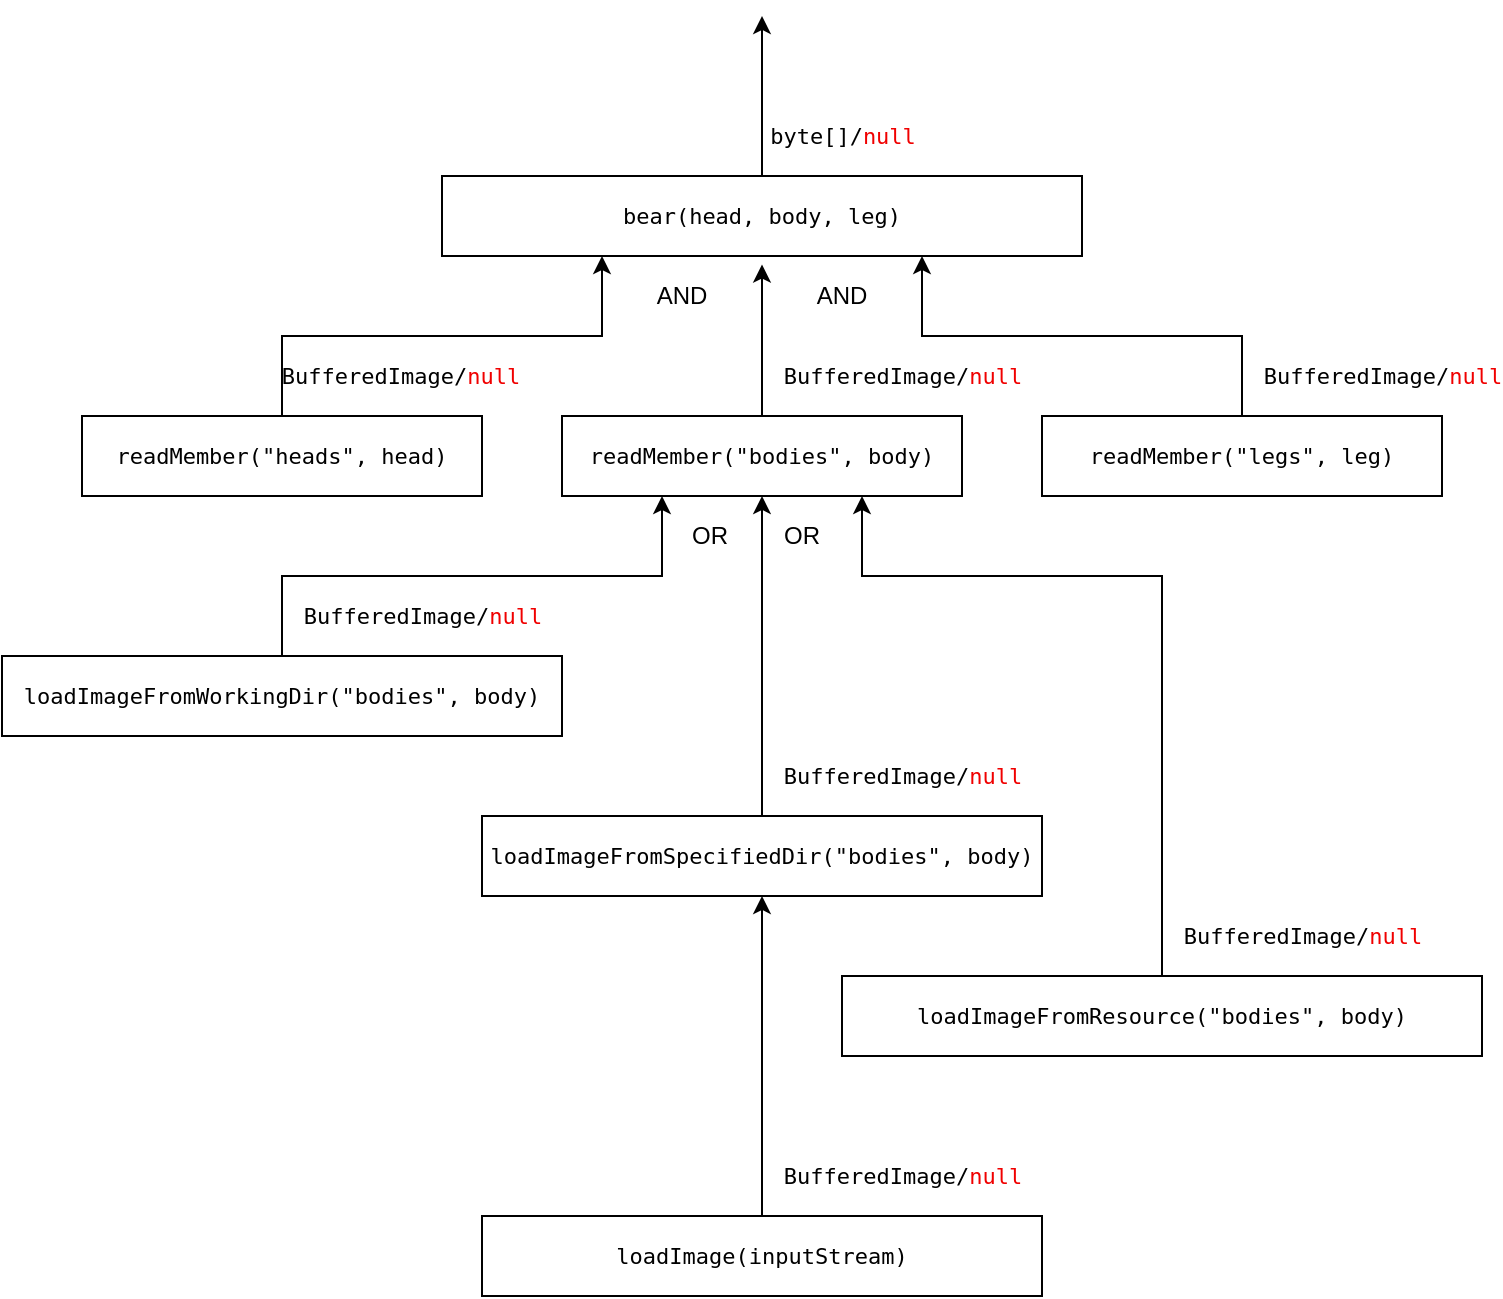 <mxfile version="22.1.2" type="device">
  <diagram name="Page-1" id="iJf9FKaNLNnPXfkKHJVF">
    <mxGraphModel dx="1173" dy="899" grid="1" gridSize="10" guides="1" tooltips="1" connect="1" arrows="1" fold="1" page="1" pageScale="1" pageWidth="827" pageHeight="1169" math="0" shadow="0">
      <root>
        <mxCell id="0" />
        <mxCell id="1" parent="0" />
        <mxCell id="6eo2FJEWSkk9vw6bgrm8-1" value="&lt;pre&gt;&lt;font style=&quot;font-size: 11px;&quot;&gt;bear(head, body, leg)&lt;/font&gt;&lt;/pre&gt;" style="rounded=0;whiteSpace=wrap;html=1;" parent="1" vertex="1">
          <mxGeometry x="240" y="120" width="320" height="40" as="geometry" />
        </mxCell>
        <mxCell id="6eo2FJEWSkk9vw6bgrm8-10" style="edgeStyle=orthogonalEdgeStyle;rounded=0;orthogonalLoop=1;jettySize=auto;html=1;exitX=0.5;exitY=0;exitDx=0;exitDy=0;entryX=0.25;entryY=1;entryDx=0;entryDy=0;" parent="1" source="6eo2FJEWSkk9vw6bgrm8-5" target="6eo2FJEWSkk9vw6bgrm8-1" edge="1">
          <mxGeometry relative="1" as="geometry" />
        </mxCell>
        <mxCell id="6eo2FJEWSkk9vw6bgrm8-11" value="&lt;pre&gt;BufferedImage/&lt;font color=&quot;#f00000&quot;&gt;null&lt;/font&gt;&lt;/pre&gt;" style="edgeLabel;html=1;align=center;verticalAlign=middle;resizable=0;points=[];labelBackgroundColor=none;" parent="6eo2FJEWSkk9vw6bgrm8-10" vertex="1" connectable="0">
          <mxGeometry x="0.122" y="-1" relative="1" as="geometry">
            <mxPoint x="-36" y="19" as="offset" />
          </mxGeometry>
        </mxCell>
        <mxCell id="6eo2FJEWSkk9vw6bgrm8-5" value="&lt;pre&gt;&lt;font style=&quot;font-size: 11px;&quot;&gt;readMember(&quot;heads&quot;, head)&lt;/font&gt;&lt;/pre&gt;" style="rounded=0;whiteSpace=wrap;html=1;" parent="1" vertex="1">
          <mxGeometry x="60" y="240" width="200" height="40" as="geometry" />
        </mxCell>
        <mxCell id="6eo2FJEWSkk9vw6bgrm8-6" value="&lt;pre&gt;&lt;font style=&quot;font-size: 11px;&quot;&gt;readMember(&quot;bodies&quot;, body)&lt;/font&gt;&lt;/pre&gt;" style="rounded=0;whiteSpace=wrap;html=1;" parent="1" vertex="1">
          <mxGeometry x="300" y="240" width="200" height="40" as="geometry" />
        </mxCell>
        <mxCell id="6eo2FJEWSkk9vw6bgrm8-12" style="edgeStyle=orthogonalEdgeStyle;rounded=0;orthogonalLoop=1;jettySize=auto;html=1;exitX=0.5;exitY=0;exitDx=0;exitDy=0;entryX=0.75;entryY=1;entryDx=0;entryDy=0;" parent="1" source="6eo2FJEWSkk9vw6bgrm8-7" target="6eo2FJEWSkk9vw6bgrm8-1" edge="1">
          <mxGeometry relative="1" as="geometry" />
        </mxCell>
        <mxCell id="6eo2FJEWSkk9vw6bgrm8-13" value="&lt;pre style=&quot;&quot;&gt;&lt;pre&gt;BufferedImage/&lt;font color=&quot;#f00000&quot;&gt;null&lt;/font&gt;&lt;/pre&gt;&lt;/pre&gt;" style="edgeLabel;html=1;align=center;verticalAlign=middle;resizable=0;points=[];labelBackgroundColor=none;" parent="6eo2FJEWSkk9vw6bgrm8-12" vertex="1" connectable="0">
          <mxGeometry x="0.181" y="-3" relative="1" as="geometry">
            <mxPoint x="171" y="23" as="offset" />
          </mxGeometry>
        </mxCell>
        <mxCell id="6eo2FJEWSkk9vw6bgrm8-7" value="&lt;pre&gt;&lt;font style=&quot;font-size: 11px;&quot;&gt;readMember(&quot;legs&quot;, leg)&lt;/font&gt;&lt;/pre&gt;" style="rounded=0;whiteSpace=wrap;html=1;" parent="1" vertex="1">
          <mxGeometry x="540" y="240" width="200" height="40" as="geometry" />
        </mxCell>
        <mxCell id="6eo2FJEWSkk9vw6bgrm8-8" value="" style="endArrow=classic;html=1;rounded=0;exitX=0.5;exitY=0;exitDx=0;exitDy=0;" parent="1" source="6eo2FJEWSkk9vw6bgrm8-1" edge="1">
          <mxGeometry width="50" height="50" relative="1" as="geometry">
            <mxPoint x="630" y="220" as="sourcePoint" />
            <mxPoint x="400" y="40" as="targetPoint" />
          </mxGeometry>
        </mxCell>
        <mxCell id="6eo2FJEWSkk9vw6bgrm8-9" value="&lt;pre&gt;byte[]/&lt;font color=&quot;#f00000&quot;&gt;null&lt;/font&gt;&lt;/pre&gt;" style="edgeLabel;html=1;align=center;verticalAlign=middle;resizable=0;points=[];" parent="6eo2FJEWSkk9vw6bgrm8-8" vertex="1" connectable="0">
          <mxGeometry x="0.136" y="1" relative="1" as="geometry">
            <mxPoint x="41" y="25" as="offset" />
          </mxGeometry>
        </mxCell>
        <mxCell id="6eo2FJEWSkk9vw6bgrm8-14" style="edgeStyle=orthogonalEdgeStyle;rounded=0;orthogonalLoop=1;jettySize=auto;html=1;exitX=0.5;exitY=0;exitDx=0;exitDy=0;entryX=0.5;entryY=1.107;entryDx=0;entryDy=0;entryPerimeter=0;" parent="1" source="6eo2FJEWSkk9vw6bgrm8-6" target="6eo2FJEWSkk9vw6bgrm8-1" edge="1">
          <mxGeometry relative="1" as="geometry" />
        </mxCell>
        <mxCell id="6eo2FJEWSkk9vw6bgrm8-15" value="&lt;pre style=&quot;&quot;&gt;&lt;pre&gt;BufferedImage/&lt;font color=&quot;#f00000&quot;&gt;null&lt;/font&gt;&lt;/pre&gt;&lt;/pre&gt;" style="edgeLabel;html=1;align=center;verticalAlign=middle;resizable=0;points=[];labelBackgroundColor=none;" parent="6eo2FJEWSkk9vw6bgrm8-14" vertex="1" connectable="0">
          <mxGeometry x="0.23" y="2" relative="1" as="geometry">
            <mxPoint x="72" y="26" as="offset" />
          </mxGeometry>
        </mxCell>
        <mxCell id="6eo2FJEWSkk9vw6bgrm8-16" value="&lt;pre&gt;&lt;font style=&quot;font-size: 11px;&quot;&gt;loadImageFromSpecifiedDir(&quot;bodies&quot;, body)&lt;/font&gt;&lt;/pre&gt;" style="rounded=0;whiteSpace=wrap;html=1;" parent="1" vertex="1">
          <mxGeometry x="260" y="440" width="280" height="40" as="geometry" />
        </mxCell>
        <mxCell id="6eo2FJEWSkk9vw6bgrm8-17" style="edgeStyle=orthogonalEdgeStyle;rounded=0;orthogonalLoop=1;jettySize=auto;html=1;exitX=0.5;exitY=0;exitDx=0;exitDy=0;entryX=0.5;entryY=1;entryDx=0;entryDy=0;" parent="1" source="6eo2FJEWSkk9vw6bgrm8-16" target="6eo2FJEWSkk9vw6bgrm8-6" edge="1">
          <mxGeometry relative="1" as="geometry">
            <mxPoint x="420" y="300" as="targetPoint" />
          </mxGeometry>
        </mxCell>
        <mxCell id="6eo2FJEWSkk9vw6bgrm8-18" value="&lt;pre style=&quot;&quot;&gt;&lt;pre&gt;BufferedImage/&lt;font color=&quot;#f00000&quot;&gt;null&lt;/font&gt;&lt;/pre&gt;&lt;/pre&gt;" style="edgeLabel;html=1;align=center;verticalAlign=middle;resizable=0;points=[];labelBackgroundColor=none;" parent="6eo2FJEWSkk9vw6bgrm8-17" vertex="1" connectable="0">
          <mxGeometry x="0.23" y="2" relative="1" as="geometry">
            <mxPoint x="72" y="78" as="offset" />
          </mxGeometry>
        </mxCell>
        <mxCell id="6eo2FJEWSkk9vw6bgrm8-26" style="edgeStyle=orthogonalEdgeStyle;rounded=0;orthogonalLoop=1;jettySize=auto;html=1;exitX=0.5;exitY=0;exitDx=0;exitDy=0;entryX=0.25;entryY=1;entryDx=0;entryDy=0;" parent="1" source="6eo2FJEWSkk9vw6bgrm8-20" target="6eo2FJEWSkk9vw6bgrm8-6" edge="1">
          <mxGeometry relative="1" as="geometry" />
        </mxCell>
        <mxCell id="6eo2FJEWSkk9vw6bgrm8-27" value="&lt;pre style=&quot;&quot;&gt;&lt;pre&gt;BufferedImage/&lt;font color=&quot;#f00000&quot;&gt;null&lt;/font&gt;&lt;/pre&gt;&lt;/pre&gt;" style="edgeLabel;html=1;align=center;verticalAlign=middle;resizable=0;points=[];labelBackgroundColor=none;" parent="6eo2FJEWSkk9vw6bgrm8-26" vertex="1" connectable="0">
          <mxGeometry x="0.006" relative="1" as="geometry">
            <mxPoint x="-26" y="20" as="offset" />
          </mxGeometry>
        </mxCell>
        <mxCell id="6eo2FJEWSkk9vw6bgrm8-20" value="&lt;pre&gt;&lt;font style=&quot;font-size: 11px;&quot;&gt;loadImageFromWorkingDir(&quot;bodies&quot;, body)&lt;/font&gt;&lt;/pre&gt;" style="rounded=0;whiteSpace=wrap;html=1;" parent="1" vertex="1">
          <mxGeometry x="20" y="360" width="280" height="40" as="geometry" />
        </mxCell>
        <mxCell id="6eo2FJEWSkk9vw6bgrm8-23" value="&lt;pre&gt;&lt;font style=&quot;font-size: 11px;&quot;&gt;loadImageFromResource(&quot;bodies&quot;, body)&lt;/font&gt;&lt;/pre&gt;" style="rounded=0;whiteSpace=wrap;html=1;" parent="1" vertex="1">
          <mxGeometry x="440" y="520" width="320" height="40" as="geometry" />
        </mxCell>
        <mxCell id="6eo2FJEWSkk9vw6bgrm8-24" style="edgeStyle=orthogonalEdgeStyle;rounded=0;orthogonalLoop=1;jettySize=auto;html=1;exitX=0.5;exitY=0;exitDx=0;exitDy=0;entryX=0.75;entryY=1;entryDx=0;entryDy=0;" parent="1" source="6eo2FJEWSkk9vw6bgrm8-23" target="6eo2FJEWSkk9vw6bgrm8-6" edge="1">
          <mxGeometry relative="1" as="geometry">
            <mxPoint x="600" y="360" as="targetPoint" />
            <Array as="points">
              <mxPoint x="600" y="320" />
              <mxPoint x="450" y="320" />
            </Array>
          </mxGeometry>
        </mxCell>
        <mxCell id="6eo2FJEWSkk9vw6bgrm8-25" value="&lt;pre style=&quot;&quot;&gt;&lt;pre&gt;BufferedImage/&lt;font color=&quot;#f00000&quot;&gt;null&lt;/font&gt;&lt;/pre&gt;&lt;/pre&gt;" style="edgeLabel;html=1;align=center;verticalAlign=middle;resizable=0;points=[];labelBackgroundColor=none;" parent="6eo2FJEWSkk9vw6bgrm8-24" vertex="1" connectable="0">
          <mxGeometry x="0.23" y="2" relative="1" as="geometry">
            <mxPoint x="110" y="178" as="offset" />
          </mxGeometry>
        </mxCell>
        <mxCell id="6eo2FJEWSkk9vw6bgrm8-28" style="edgeStyle=orthogonalEdgeStyle;rounded=0;orthogonalLoop=1;jettySize=auto;html=1;exitX=0.5;exitY=0;exitDx=0;exitDy=0;entryX=0.5;entryY=1;entryDx=0;entryDy=0;" parent="1" source="6eo2FJEWSkk9vw6bgrm8-30" target="6eo2FJEWSkk9vw6bgrm8-16" edge="1">
          <mxGeometry relative="1" as="geometry">
            <mxPoint x="350" y="560" as="targetPoint" />
          </mxGeometry>
        </mxCell>
        <mxCell id="6eo2FJEWSkk9vw6bgrm8-29" value="&lt;pre style=&quot;&quot;&gt;&lt;pre&gt;BufferedImage/&lt;font color=&quot;#f00000&quot;&gt;null&lt;/font&gt;&lt;/pre&gt;&lt;/pre&gt;" style="edgeLabel;html=1;align=center;verticalAlign=middle;resizable=0;points=[];labelBackgroundColor=none;" parent="6eo2FJEWSkk9vw6bgrm8-28" vertex="1" connectable="0">
          <mxGeometry x="0.006" relative="1" as="geometry">
            <mxPoint x="70" y="60" as="offset" />
          </mxGeometry>
        </mxCell>
        <mxCell id="6eo2FJEWSkk9vw6bgrm8-30" value="&lt;pre&gt;&lt;font style=&quot;font-size: 11px;&quot;&gt;loadImage(inputStream)&lt;/font&gt;&lt;/pre&gt;" style="rounded=0;whiteSpace=wrap;html=1;" parent="1" vertex="1">
          <mxGeometry x="260" y="640" width="280" height="40" as="geometry" />
        </mxCell>
        <mxCell id="6eo2FJEWSkk9vw6bgrm8-31" value="OR" style="text;html=1;strokeColor=none;fillColor=none;align=center;verticalAlign=middle;whiteSpace=wrap;rounded=0;" parent="1" vertex="1">
          <mxGeometry x="354" y="290" width="40" height="20" as="geometry" />
        </mxCell>
        <mxCell id="6eo2FJEWSkk9vw6bgrm8-32" value="AND" style="text;html=1;strokeColor=none;fillColor=none;align=center;verticalAlign=middle;whiteSpace=wrap;rounded=0;" parent="1" vertex="1">
          <mxGeometry x="340" y="170" width="40" height="20" as="geometry" />
        </mxCell>
        <mxCell id="6eo2FJEWSkk9vw6bgrm8-33" value="AND" style="text;html=1;strokeColor=none;fillColor=none;align=center;verticalAlign=middle;whiteSpace=wrap;rounded=0;" parent="1" vertex="1">
          <mxGeometry x="420" y="170" width="40" height="20" as="geometry" />
        </mxCell>
        <mxCell id="6eo2FJEWSkk9vw6bgrm8-34" value="OR" style="text;html=1;strokeColor=none;fillColor=none;align=center;verticalAlign=middle;whiteSpace=wrap;rounded=0;" parent="1" vertex="1">
          <mxGeometry x="400" y="290" width="40" height="20" as="geometry" />
        </mxCell>
      </root>
    </mxGraphModel>
  </diagram>
</mxfile>
